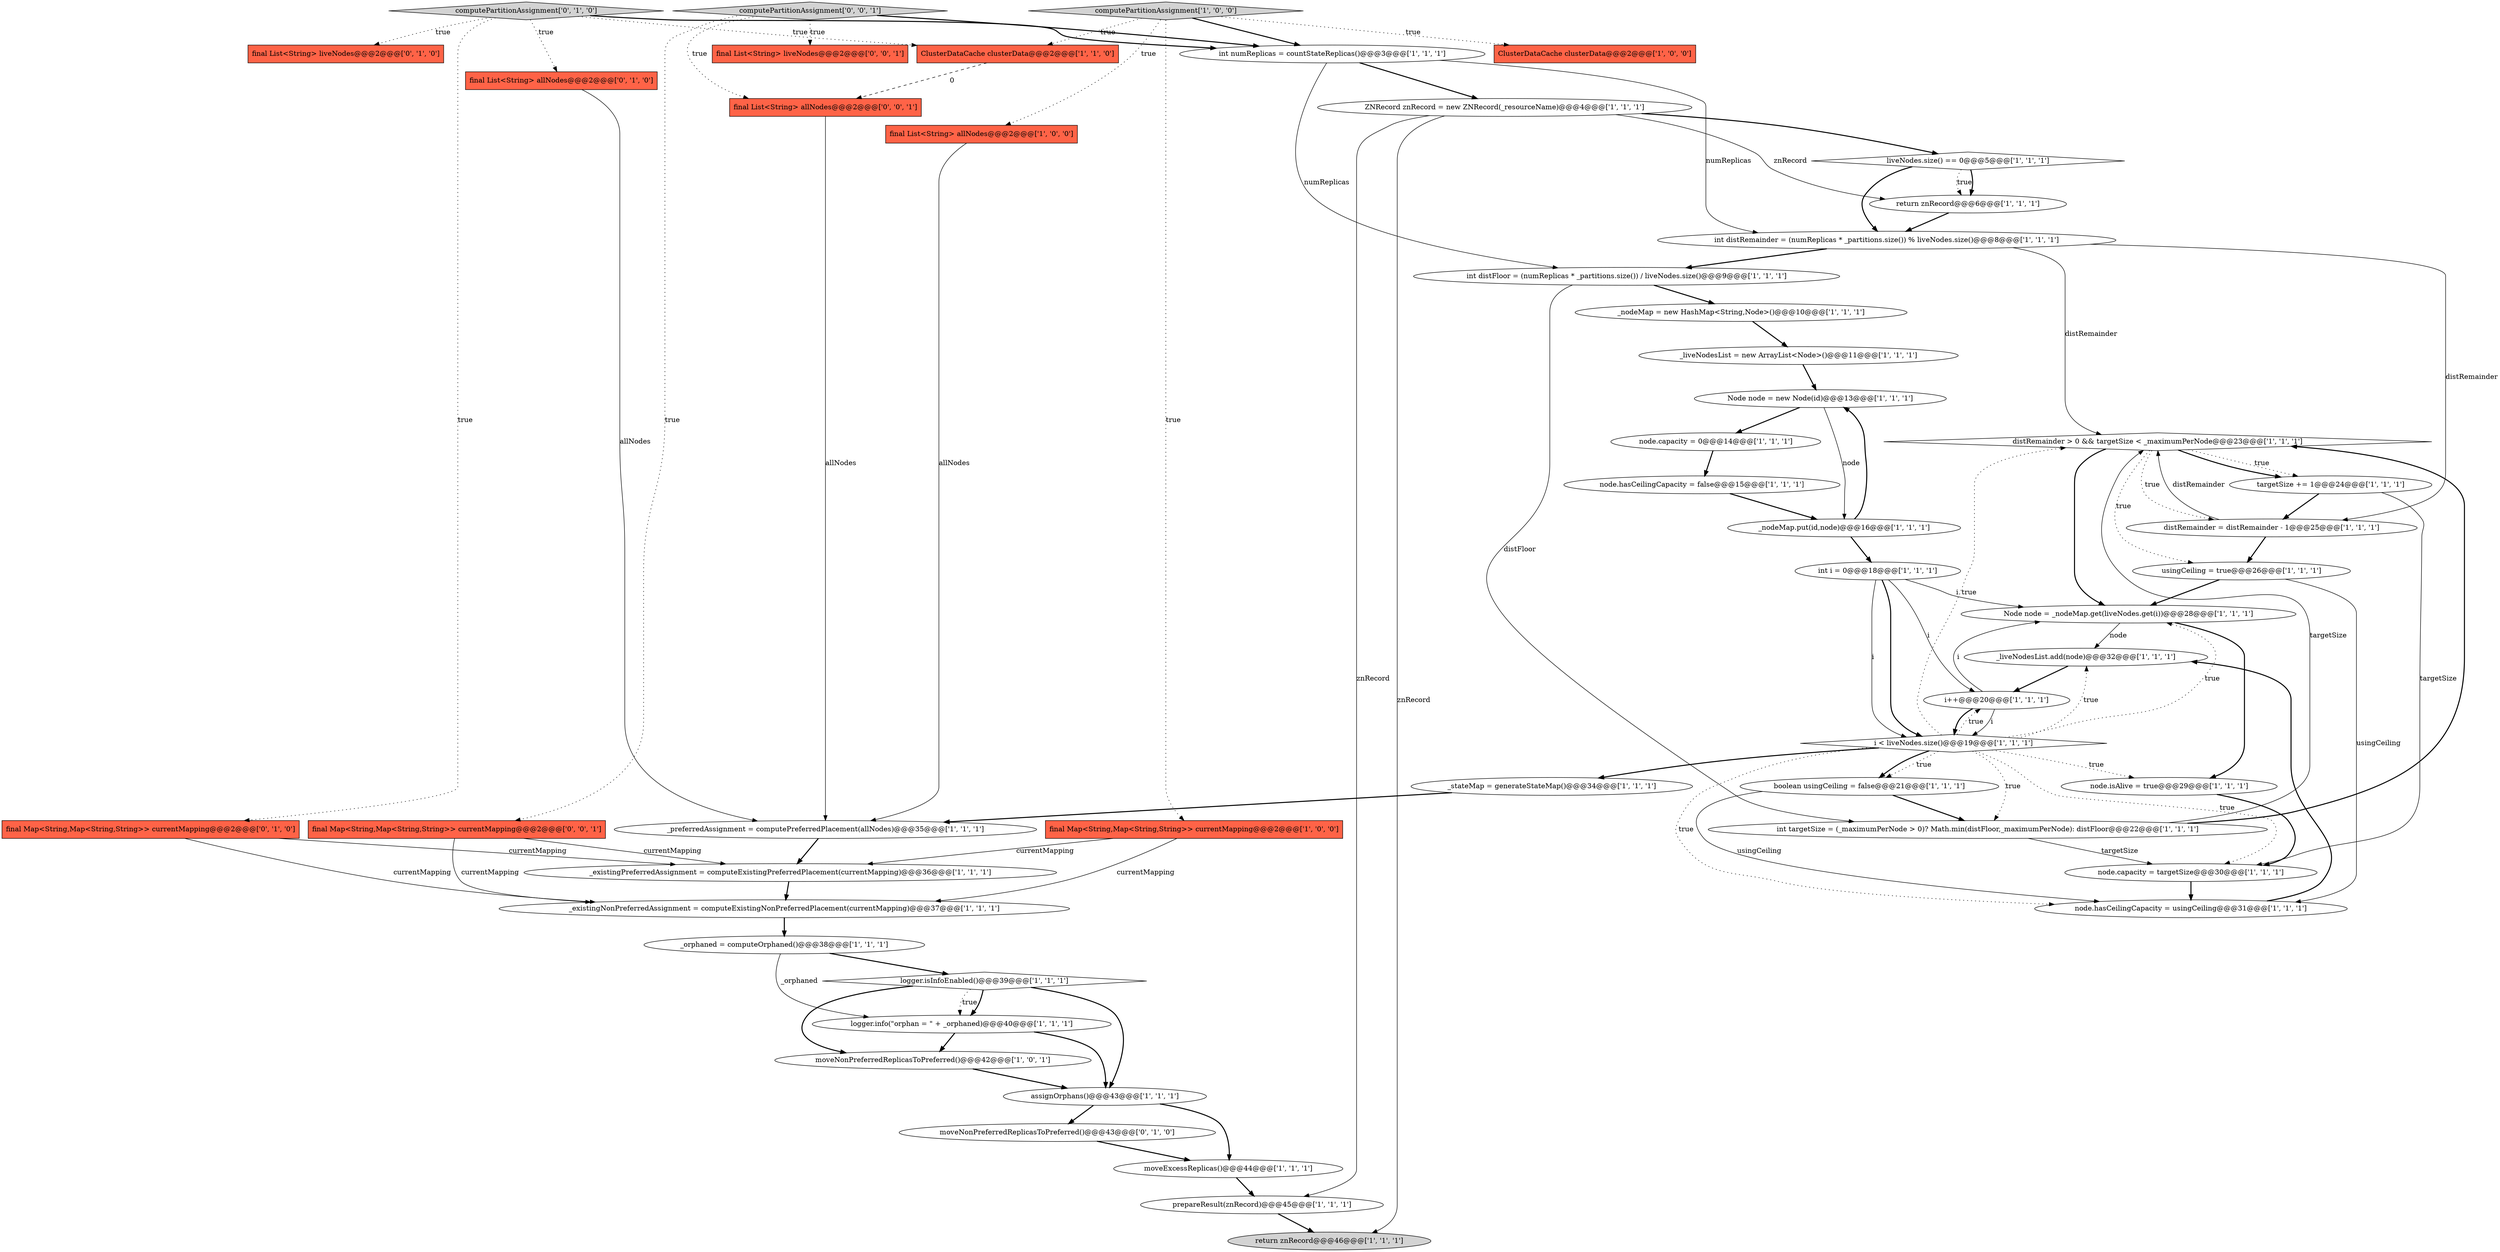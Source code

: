 digraph {
44 [style = filled, label = "final List<String> allNodes@@@2@@@['0', '1', '0']", fillcolor = tomato, shape = box image = "AAA0AAABBB2BBB"];
42 [style = filled, label = "int distRemainder = (numReplicas * _partitions.size()) % liveNodes.size()@@@8@@@['1', '1', '1']", fillcolor = white, shape = ellipse image = "AAA0AAABBB1BBB"];
43 [style = filled, label = "final Map<String,Map<String,String>> currentMapping@@@2@@@['0', '1', '0']", fillcolor = tomato, shape = box image = "AAA0AAABBB2BBB"];
50 [style = filled, label = "final Map<String,Map<String,String>> currentMapping@@@2@@@['0', '0', '1']", fillcolor = tomato, shape = box image = "AAA0AAABBB3BBB"];
51 [style = filled, label = "final List<String> allNodes@@@2@@@['0', '0', '1']", fillcolor = tomato, shape = box image = "AAA0AAABBB3BBB"];
13 [style = filled, label = "distRemainder > 0 && targetSize < _maximumPerNode@@@23@@@['1', '1', '1']", fillcolor = white, shape = diamond image = "AAA0AAABBB1BBB"];
24 [style = filled, label = "int targetSize = (_maximumPerNode > 0)? Math.min(distFloor,_maximumPerNode): distFloor@@@22@@@['1', '1', '1']", fillcolor = white, shape = ellipse image = "AAA0AAABBB1BBB"];
34 [style = filled, label = "boolean usingCeiling = false@@@21@@@['1', '1', '1']", fillcolor = white, shape = ellipse image = "AAA0AAABBB1BBB"];
31 [style = filled, label = "final List<String> allNodes@@@2@@@['1', '0', '0']", fillcolor = tomato, shape = box image = "AAA0AAABBB1BBB"];
48 [style = filled, label = "final List<String> liveNodes@@@2@@@['0', '0', '1']", fillcolor = tomato, shape = box image = "AAA0AAABBB3BBB"];
29 [style = filled, label = "logger.info(\"orphan = \" + _orphaned)@@@40@@@['1', '1', '1']", fillcolor = white, shape = ellipse image = "AAA0AAABBB1BBB"];
14 [style = filled, label = "Node node = _nodeMap.get(liveNodes.get(i))@@@28@@@['1', '1', '1']", fillcolor = white, shape = ellipse image = "AAA0AAABBB1BBB"];
12 [style = filled, label = "int distFloor = (numReplicas * _partitions.size()) / liveNodes.size()@@@9@@@['1', '1', '1']", fillcolor = white, shape = ellipse image = "AAA0AAABBB1BBB"];
15 [style = filled, label = "liveNodes.size() == 0@@@5@@@['1', '1', '1']", fillcolor = white, shape = diamond image = "AAA0AAABBB1BBB"];
20 [style = filled, label = "i++@@@20@@@['1', '1', '1']", fillcolor = white, shape = ellipse image = "AAA0AAABBB1BBB"];
10 [style = filled, label = "_orphaned = computeOrphaned()@@@38@@@['1', '1', '1']", fillcolor = white, shape = ellipse image = "AAA0AAABBB1BBB"];
5 [style = filled, label = "node.hasCeilingCapacity = usingCeiling@@@31@@@['1', '1', '1']", fillcolor = white, shape = ellipse image = "AAA0AAABBB1BBB"];
2 [style = filled, label = "int i = 0@@@18@@@['1', '1', '1']", fillcolor = white, shape = ellipse image = "AAA0AAABBB1BBB"];
21 [style = filled, label = "return znRecord@@@46@@@['1', '1', '1']", fillcolor = lightgray, shape = ellipse image = "AAA0AAABBB1BBB"];
46 [style = filled, label = "moveNonPreferredReplicasToPreferred()@@@43@@@['0', '1', '0']", fillcolor = white, shape = ellipse image = "AAA1AAABBB2BBB"];
1 [style = filled, label = "_nodeMap = new HashMap<String,Node>()@@@10@@@['1', '1', '1']", fillcolor = white, shape = ellipse image = "AAA0AAABBB1BBB"];
40 [style = filled, label = "distRemainder = distRemainder - 1@@@25@@@['1', '1', '1']", fillcolor = white, shape = ellipse image = "AAA0AAABBB1BBB"];
28 [style = filled, label = "assignOrphans()@@@43@@@['1', '1', '1']", fillcolor = white, shape = ellipse image = "AAA0AAABBB1BBB"];
19 [style = filled, label = "_liveNodesList = new ArrayList<Node>()@@@11@@@['1', '1', '1']", fillcolor = white, shape = ellipse image = "AAA0AAABBB1BBB"];
8 [style = filled, label = "i < liveNodes.size()@@@19@@@['1', '1', '1']", fillcolor = white, shape = diamond image = "AAA0AAABBB1BBB"];
33 [style = filled, label = "moveExcessReplicas()@@@44@@@['1', '1', '1']", fillcolor = white, shape = ellipse image = "AAA0AAABBB1BBB"];
35 [style = filled, label = "node.capacity = targetSize@@@30@@@['1', '1', '1']", fillcolor = white, shape = ellipse image = "AAA0AAABBB1BBB"];
45 [style = filled, label = "final List<String> liveNodes@@@2@@@['0', '1', '0']", fillcolor = tomato, shape = box image = "AAA0AAABBB2BBB"];
4 [style = filled, label = "node.capacity = 0@@@14@@@['1', '1', '1']", fillcolor = white, shape = ellipse image = "AAA0AAABBB1BBB"];
26 [style = filled, label = "_nodeMap.put(id,node)@@@16@@@['1', '1', '1']", fillcolor = white, shape = ellipse image = "AAA0AAABBB1BBB"];
3 [style = filled, label = "final Map<String,Map<String,String>> currentMapping@@@2@@@['1', '0', '0']", fillcolor = tomato, shape = box image = "AAA0AAABBB1BBB"];
6 [style = filled, label = "_existingNonPreferredAssignment = computeExistingNonPreferredPlacement(currentMapping)@@@37@@@['1', '1', '1']", fillcolor = white, shape = ellipse image = "AAA0AAABBB1BBB"];
37 [style = filled, label = "_liveNodesList.add(node)@@@32@@@['1', '1', '1']", fillcolor = white, shape = ellipse image = "AAA0AAABBB1BBB"];
49 [style = filled, label = "computePartitionAssignment['0', '0', '1']", fillcolor = lightgray, shape = diamond image = "AAA0AAABBB3BBB"];
30 [style = filled, label = "prepareResult(znRecord)@@@45@@@['1', '1', '1']", fillcolor = white, shape = ellipse image = "AAA0AAABBB1BBB"];
47 [style = filled, label = "computePartitionAssignment['0', '1', '0']", fillcolor = lightgray, shape = diamond image = "AAA0AAABBB2BBB"];
39 [style = filled, label = "ClusterDataCache clusterData@@@2@@@['1', '1', '0']", fillcolor = tomato, shape = box image = "AAA0AAABBB1BBB"];
0 [style = filled, label = "targetSize += 1@@@24@@@['1', '1', '1']", fillcolor = white, shape = ellipse image = "AAA0AAABBB1BBB"];
22 [style = filled, label = "node.isAlive = true@@@29@@@['1', '1', '1']", fillcolor = white, shape = ellipse image = "AAA0AAABBB1BBB"];
36 [style = filled, label = "moveNonPreferredReplicasToPreferred()@@@42@@@['1', '0', '1']", fillcolor = white, shape = ellipse image = "AAA0AAABBB1BBB"];
11 [style = filled, label = "ClusterDataCache clusterData@@@2@@@['1', '0', '0']", fillcolor = tomato, shape = box image = "AAA0AAABBB1BBB"];
16 [style = filled, label = "int numReplicas = countStateReplicas()@@@3@@@['1', '1', '1']", fillcolor = white, shape = ellipse image = "AAA0AAABBB1BBB"];
7 [style = filled, label = "computePartitionAssignment['1', '0', '0']", fillcolor = lightgray, shape = diamond image = "AAA0AAABBB1BBB"];
38 [style = filled, label = "_stateMap = generateStateMap()@@@34@@@['1', '1', '1']", fillcolor = white, shape = ellipse image = "AAA0AAABBB1BBB"];
23 [style = filled, label = "node.hasCeilingCapacity = false@@@15@@@['1', '1', '1']", fillcolor = white, shape = ellipse image = "AAA0AAABBB1BBB"];
41 [style = filled, label = "_preferredAssignment = computePreferredPlacement(allNodes)@@@35@@@['1', '1', '1']", fillcolor = white, shape = ellipse image = "AAA0AAABBB1BBB"];
17 [style = filled, label = "logger.isInfoEnabled()@@@39@@@['1', '1', '1']", fillcolor = white, shape = diamond image = "AAA0AAABBB1BBB"];
9 [style = filled, label = "return znRecord@@@6@@@['1', '1', '1']", fillcolor = white, shape = ellipse image = "AAA0AAABBB1BBB"];
25 [style = filled, label = "ZNRecord znRecord = new ZNRecord(_resourceName)@@@4@@@['1', '1', '1']", fillcolor = white, shape = ellipse image = "AAA0AAABBB1BBB"];
18 [style = filled, label = "_existingPreferredAssignment = computeExistingPreferredPlacement(currentMapping)@@@36@@@['1', '1', '1']", fillcolor = white, shape = ellipse image = "AAA0AAABBB1BBB"];
27 [style = filled, label = "usingCeiling = true@@@26@@@['1', '1', '1']", fillcolor = white, shape = ellipse image = "AAA0AAABBB1BBB"];
32 [style = filled, label = "Node node = new Node(id)@@@13@@@['1', '1', '1']", fillcolor = white, shape = ellipse image = "AAA0AAABBB1BBB"];
24->35 [style = solid, label="targetSize"];
24->13 [style = bold, label=""];
26->2 [style = bold, label=""];
30->21 [style = bold, label=""];
25->30 [style = solid, label="znRecord"];
8->24 [style = dotted, label="true"];
27->5 [style = solid, label="usingCeiling"];
12->1 [style = bold, label=""];
38->41 [style = bold, label=""];
16->12 [style = solid, label="numReplicas"];
2->14 [style = solid, label="i"];
22->35 [style = bold, label=""];
25->21 [style = solid, label="znRecord"];
7->31 [style = dotted, label="true"];
50->18 [style = solid, label="currentMapping"];
42->12 [style = bold, label=""];
43->18 [style = solid, label="currentMapping"];
13->0 [style = dotted, label="true"];
36->28 [style = bold, label=""];
4->23 [style = bold, label=""];
8->5 [style = dotted, label="true"];
15->9 [style = dotted, label="true"];
34->5 [style = solid, label="usingCeiling"];
20->8 [style = solid, label="i"];
8->13 [style = dotted, label="true"];
25->9 [style = solid, label="znRecord"];
15->9 [style = bold, label=""];
50->6 [style = solid, label="currentMapping"];
9->42 [style = bold, label=""];
16->42 [style = solid, label="numReplicas"];
37->20 [style = bold, label=""];
10->17 [style = bold, label=""];
16->25 [style = bold, label=""];
13->0 [style = bold, label=""];
7->16 [style = bold, label=""];
8->34 [style = dotted, label="true"];
0->35 [style = solid, label="targetSize"];
49->50 [style = dotted, label="true"];
19->32 [style = bold, label=""];
8->20 [style = dotted, label="true"];
31->41 [style = solid, label="allNodes"];
23->26 [style = bold, label=""];
5->37 [style = bold, label=""];
35->5 [style = bold, label=""];
28->33 [style = bold, label=""];
47->39 [style = dotted, label="true"];
26->32 [style = bold, label=""];
13->27 [style = dotted, label="true"];
47->44 [style = dotted, label="true"];
32->4 [style = bold, label=""];
17->29 [style = dotted, label="true"];
25->15 [style = bold, label=""];
18->6 [style = bold, label=""];
8->37 [style = dotted, label="true"];
14->22 [style = bold, label=""];
3->6 [style = solid, label="currentMapping"];
2->20 [style = solid, label="i"];
49->16 [style = bold, label=""];
2->8 [style = solid, label="i"];
51->41 [style = solid, label="allNodes"];
20->8 [style = bold, label=""];
29->36 [style = bold, label=""];
8->22 [style = dotted, label="true"];
40->27 [style = bold, label=""];
7->11 [style = dotted, label="true"];
2->8 [style = bold, label=""];
8->38 [style = bold, label=""];
17->36 [style = bold, label=""];
32->26 [style = solid, label="node"];
14->37 [style = solid, label="node"];
40->13 [style = solid, label="distRemainder"];
10->29 [style = solid, label="_orphaned"];
47->45 [style = dotted, label="true"];
15->42 [style = bold, label=""];
20->14 [style = solid, label="i"];
7->39 [style = dotted, label="true"];
47->16 [style = bold, label=""];
13->40 [style = dotted, label="true"];
17->29 [style = bold, label=""];
49->51 [style = dotted, label="true"];
43->6 [style = solid, label="currentMapping"];
7->3 [style = dotted, label="true"];
27->14 [style = bold, label=""];
41->18 [style = bold, label=""];
12->24 [style = solid, label="distFloor"];
34->24 [style = bold, label=""];
29->28 [style = bold, label=""];
47->43 [style = dotted, label="true"];
8->34 [style = bold, label=""];
46->33 [style = bold, label=""];
6->10 [style = bold, label=""];
24->13 [style = solid, label="targetSize"];
33->30 [style = bold, label=""];
8->35 [style = dotted, label="true"];
3->18 [style = solid, label="currentMapping"];
28->46 [style = bold, label=""];
39->51 [style = dashed, label="0"];
42->13 [style = solid, label="distRemainder"];
49->48 [style = dotted, label="true"];
17->28 [style = bold, label=""];
1->19 [style = bold, label=""];
0->40 [style = bold, label=""];
8->14 [style = dotted, label="true"];
44->41 [style = solid, label="allNodes"];
13->14 [style = bold, label=""];
42->40 [style = solid, label="distRemainder"];
}
